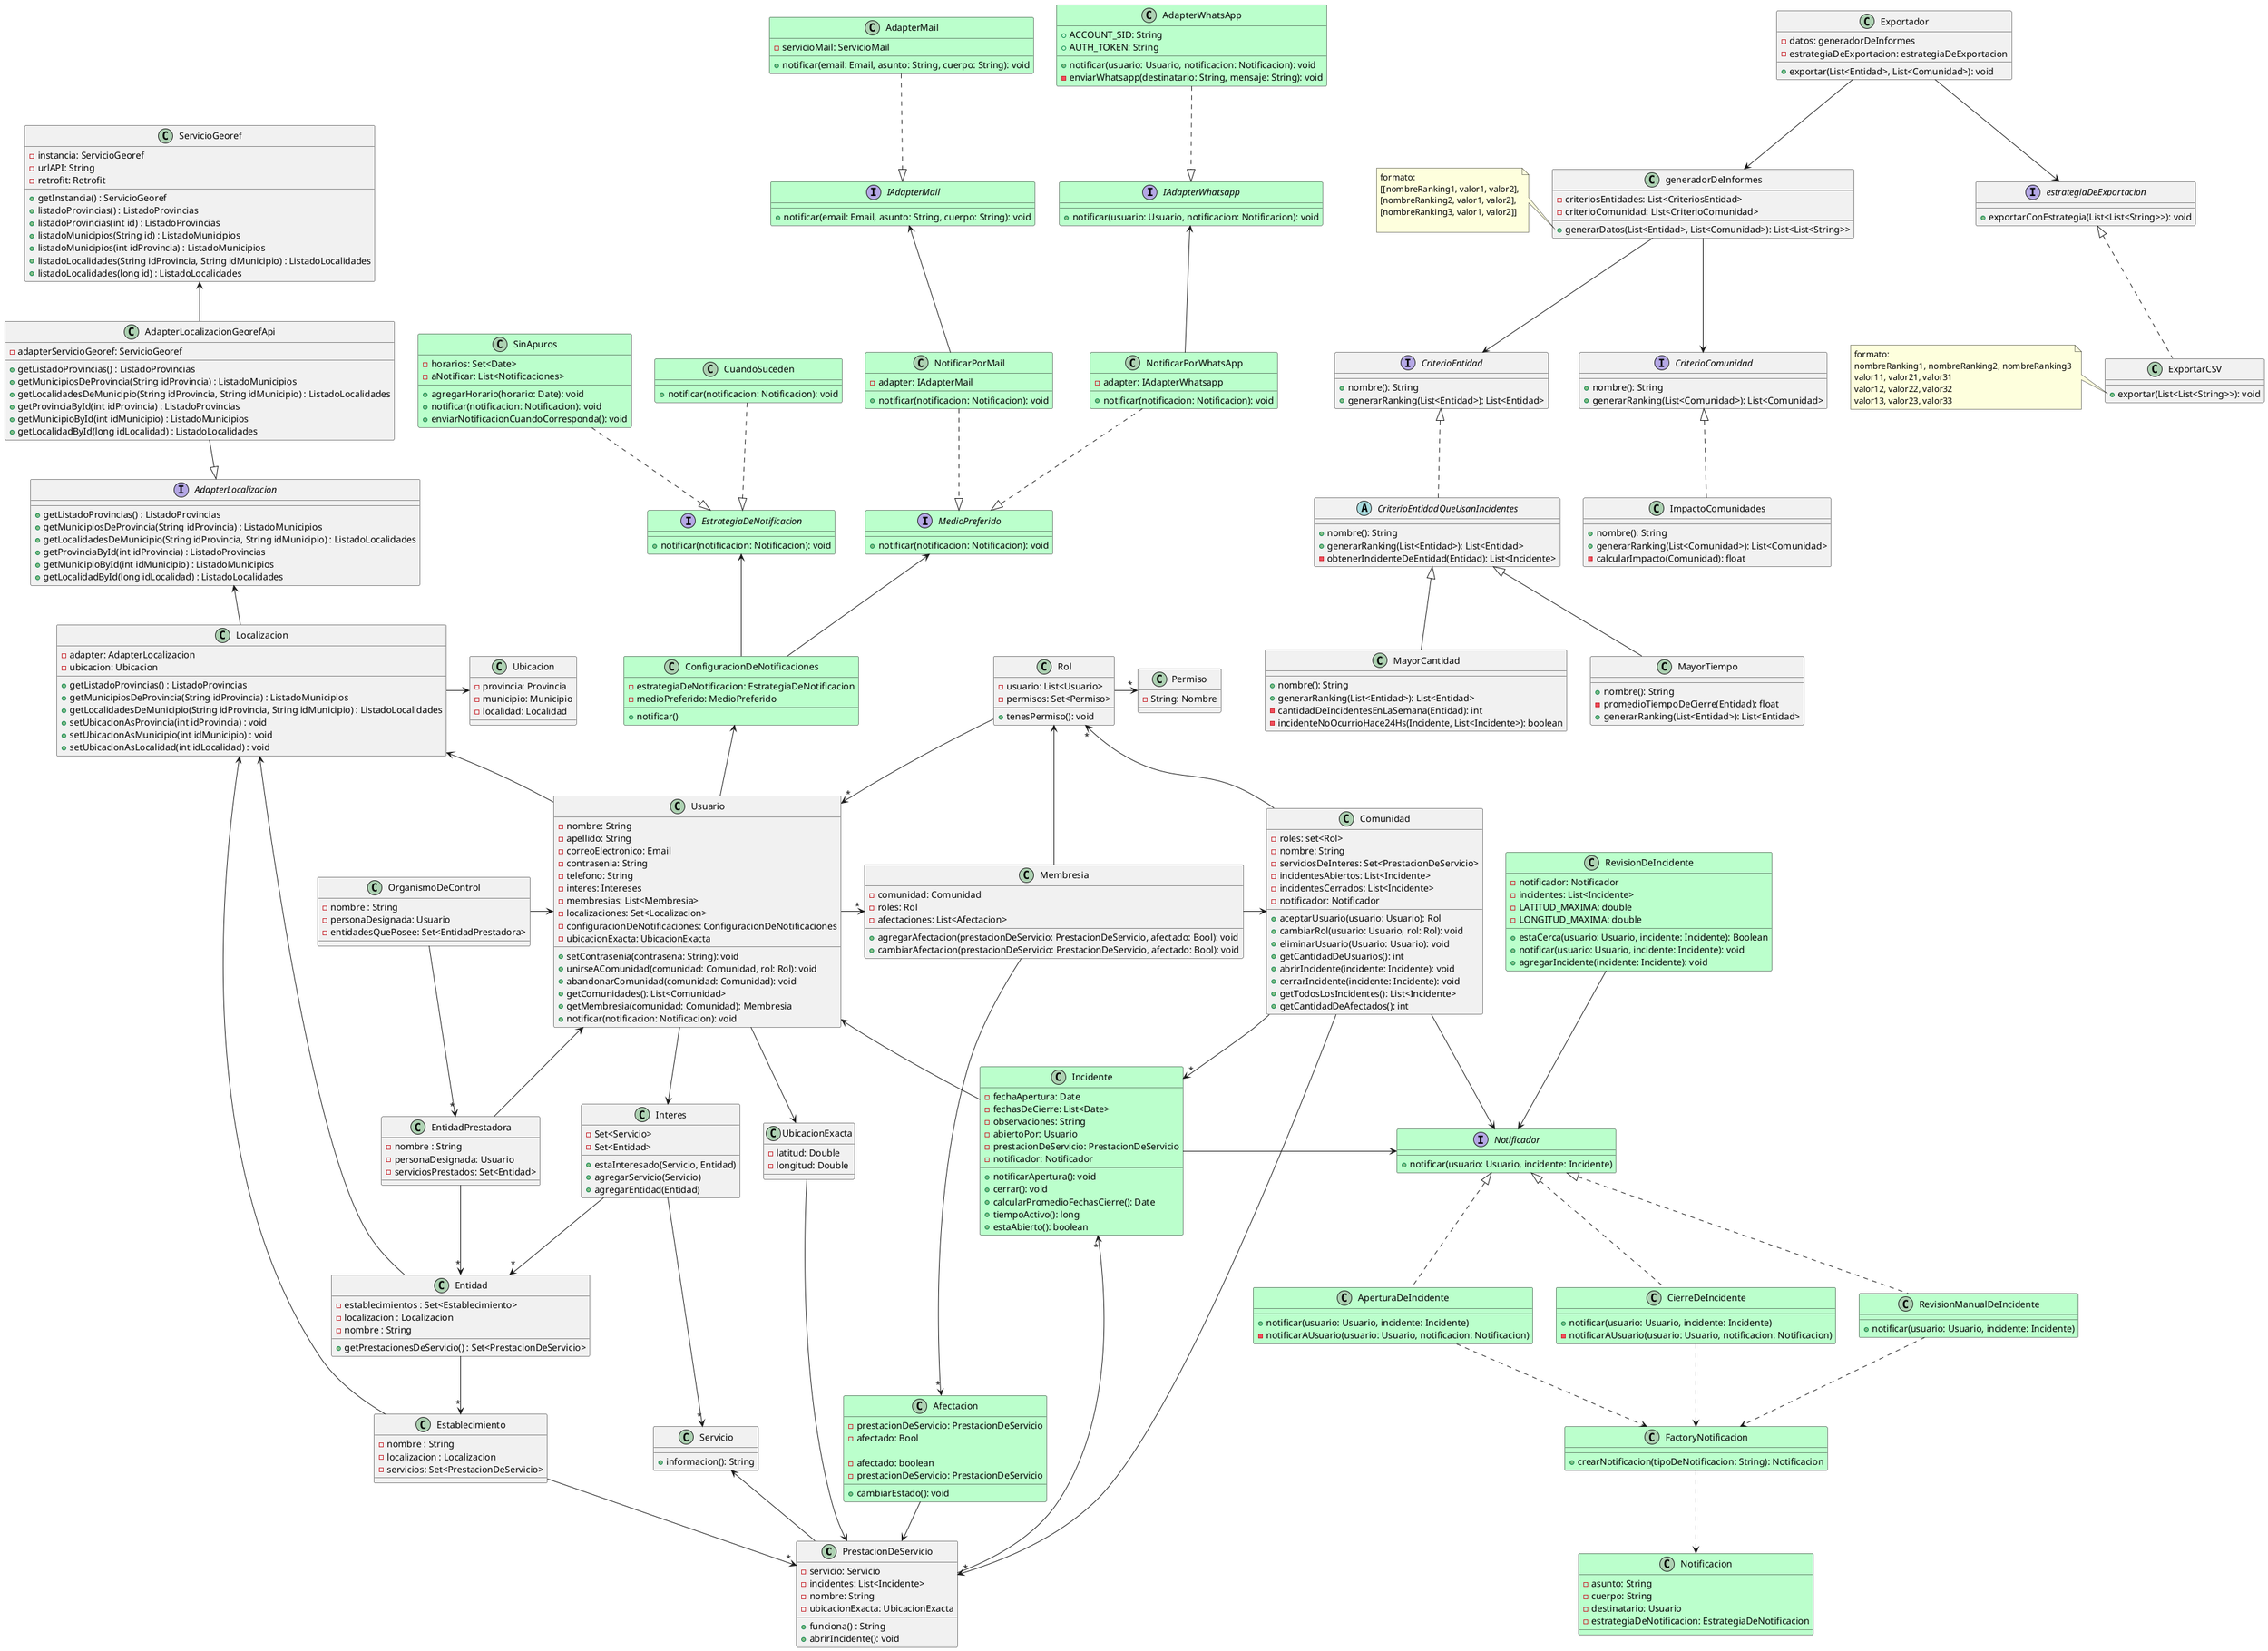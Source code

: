 @startuml

Class PrestacionDeServicio {    
    - servicio: Servicio
    - incidentes: List<Incidente>
    - nombre: String
    - ubicacionExacta: UbicacionExacta

    + funciona() : String
    + abrirIncidente(): void

}

Class UbicacionExacta {
    - latitud: Double
    - longitud: Double
}


Class Servicio {
    + informacion(): String
}


class Rol{
    -usuario: List<Usuario>
    -permisos: Set<Permiso>

    +tenesPermiso(): void
}




class Permiso{
 - String: Nombre

}


class Comunidad {
    - roles: set<Rol>
    - nombre: String
    - serviciosDeInteres: Set<PrestacionDeServicio>
    - incidentesAbiertos: List<Incidente>
    - incidentesCerrados: List<Incidente>
    - notificador: Notificador


    + aceptarUsuario(usuario: Usuario): Rol
    + cambiarRol(usuario: Usuario, rol: Rol): void
    + eliminarUsuario(Usuario: Usuario): void
    + getCantidadDeUsuarios(): int
    + abrirIncidente(incidente: Incidente): void
    + cerrarIncidente(incidente: Incidente): void
    + getTodosLosIncidentes(): List<Incidente>
    + getCantidadDeAfectados(): int

}



class Usuario{
    - nombre: String
    - apellido: String
    - correoElectronico: Email
    - contrasenia: String
    - telefono: String
    - interes: Intereses
    - membresias: List<Membresia>
    - localizaciones: Set<Localizacion>
    - configuracionDeNotificaciones: ConfiguracionDeNotificaciones
    - ubicacionExacta: UbicacionExacta


    + setContrasenia(contrasena: String): void
    + unirseAComunidad(comunidad: Comunidad, rol: Rol): void
    + abandonarComunidad(comunidad: Comunidad): void
    + getComunidades(): List<Comunidad>
    + getMembresia(comunidad: Comunidad): Membresia
    + notificar(notificacion: Notificacion): void
}




Class Entidad {
    - establecimientos : Set<Establecimiento>
    - localizacion : Localizacion
    - nombre : String

    + getPrestacionesDeServicio() : Set<PrestacionDeServicio>
}




Class Establecimiento {
    - nombre : String
    - localizacion : Localizacion
    - servicios: Set<PrestacionDeServicio>
}




Class Membresia {
    - comunidad: Comunidad
    - roles: Rol
    - afectaciones: List<Afectacion>

    + agregarAfectacion(prestacionDeServicio: PrestacionDeServicio, afectado: Bool): void
    + cambiarAfectacion(prestacionDeServicio: PrestacionDeServicio, afectado: Bool): void
}

class Afectacion{
    - prestacionDeServicio: PrestacionDeServicio
    - afectado: Bool

    + cambiarEstado(): void
}


Class Localizacion {
    - adapter: AdapterLocalizacion
    - ubicacion: Ubicacion

    + getListadoProvincias() : ListadoProvincias
    + getMunicipiosDeProvincia(String idProvincia) : ListadoMunicipios
    + getLocalidadesDeMunicipio(String idProvincia, String idMunicipio) : ListadoLocalidades
    + setUbicacionAsProvincia(int idProvincia) : void
    + setUbicacionAsMunicipio(int idMunicipio) : void
    + setUbicacionAsLocalidad(int idLocalidad) : void
}




Interface AdapterLocalizacion {
    + getListadoProvincias() : ListadoProvincias
    + getMunicipiosDeProvincia(String idProvincia) : ListadoMunicipios
    + getLocalidadesDeMunicipio(String idProvincia, String idMunicipio) : ListadoLocalidades
    + getProvinciaById(int idProvincia) : ListadoProvincias
    + getMunicipioById(int idMunicipio) : ListadoMunicipios
    + getLocalidadById(long idLocalidad) : ListadoLocalidades
}




Class AdapterLocalizacionGeorefApi {
    - adapterServicioGeoref: ServicioGeoref

    + getListadoProvincias() : ListadoProvincias
    + getMunicipiosDeProvincia(String idProvincia) : ListadoMunicipios
    + getLocalidadesDeMunicipio(String idProvincia, String idMunicipio) : ListadoLocalidades
    + getProvinciaById(int idProvincia) : ListadoProvincias
    + getMunicipioById(int idMunicipio) : ListadoMunicipios
    + getLocalidadById(long idLocalidad) : ListadoLocalidades
}


Class ServicioGeoref {
    - instancia: ServicioGeoref
    - urlAPI: String
    - retrofit: Retrofit

    + getInstancia() : ServicioGeoref
    + listadoProvincias() : ListadoProvincias
    + listadoProvincias(int id) : ListadoProvincias
    + listadoMunicipios(String id) : ListadoMunicipios
    + listadoMunicipios(int idProvincia) : ListadoMunicipios
    + listadoLocalidades(String idProvincia, String idMunicipio) : ListadoLocalidades
    + listadoLocalidades(long id) : ListadoLocalidades
}


Class Interes {
    - Set<Servicio>
    - Set<Entidad>

    + estaInteresado(Servicio, Entidad)
    + agregarServicio(Servicio)
    + agregarEntidad(Entidad)
}


Class EntidadPrestadora {
    - nombre : String    
    - personaDesignada: Usuario
    - serviciosPrestados: Set<Entidad>
}


Class OrganismoDeControl {
    - nombre : String    
    - personaDesignada: Usuario
    - entidadesQuePosee: Set<EntidadPrestadora>
}

class Ubicacion {
    - provincia: Provincia
    - municipio: Municipio
    - localidad: Localidad
}

Localizacion <-- Usuario 
Localizacion <- Entidad
Localizacion <- Establecimiento
Localizacion -> Ubicacion

EntidadPrestadora --> "*" Entidad
OrganismoDeControl --> "*" EntidadPrestadora


Servicio <-- PrestacionDeServicio
Comunidad --> "*" PrestacionDeServicio
Entidad --> "*" Establecimiento
Interes --> "*" Entidad
Interes --> "*" Servicio 
Establecimiento --> "*" PrestacionDeServicio




Usuario <-- EntidadPrestadora
OrganismoDeControl -> Usuario
Rol --> "*" Usuario
Rol -> "*" Permiso
Rol "*" <- Comunidad
Membresia -> "*" Afectacion
Afectacion -> PrestacionDeServicio
Usuario -> "*" Membresia
Membresia -> Comunidad
Rol <-- Membresia
Usuario --> Interes




AdapterLocalizacion <-- Localizacion
AdapterLocalizacionGeorefApi --|> AdapterLocalizacion
ServicioGeoref <-- AdapterLocalizacionGeorefApi


/' Entrega 3 '/

/' INCIDENTES '/
Class Incidente #bbffcc{
    - fechaApertura: Date
    - fechasDeCierre: List<Date>
    - observaciones: String
    - abiertoPor: Usuario
    - prestacionDeServicio: PrestacionDeServicio
    - notificador: Notificador

    + notificarApertura(): void
    + cerrar(): void
    + calcularPromedioFechasCierre(): Date
    + tiempoActivo(): long
    + estaAbierto(): boolean
}

Incidente "*" <-- PrestacionDeServicio 
Comunidad --> "*" Incidente
Incidente --> Usuario
Incidente -> Notificador
Comunidad --> Notificador

/' CONFIGURACION DE NOTIFICACIONES '/

Class ConfiguracionDeNotificaciones #bbffcc{
    - estrategiaDeNotificacion: EstrategiaDeNotificacion
    - medioPreferido: MedioPreferido

    + notificar()
}

Interface MedioPreferido #bbffcc{
    + notificar(notificacion: Notificacion): void
}

Class NotificarPorWhatsApp #bbffcc{
    - adapter: IAdapterWhatsapp

    + notificar(notificacion: Notificacion): void
}

Class NotificarPorMail #bbffcc{
    - adapter: IAdapterMail

    + notificar(notificacion: Notificacion): void
}

/' ADAPTERS MEDIO DE NOTIFICACION '/

Interface IAdapterWhatsapp #bbffcc{
    + notificar(usuario: Usuario, notificacion: Notificacion): void
}

Interface IAdapterMail #bbffcc{
    + notificar(email: Email, asunto: String, cuerpo: String): void
}

Class AdapterWhatsApp #bbffcc{
    + ACCOUNT_SID: String
    + AUTH_TOKEN: String

    + notificar(usuario: Usuario, notificacion: Notificacion): void
    - enviarWhatsapp(destinatario: String, mensaje: String): void
}

Class AdapterMail #bbffcc{
    - servicioMail: ServicioMail

    + notificar(email: Email, asunto: String, cuerpo: String): void
}

Interface EstrategiaDeNotificacion #bbffcc{
    + notificar(notificacion: Notificacion): void
}

Class CuandoSuceden #bbffcc{
    + notificar(notificacion: Notificacion): void
}

Class SinApuros #bbffcc{
    - horarios: Set<Date>
    - aNotificar: List<Notificaciones>

    + agregarHorario(horario: Date): void
    + notificar(notificacion: Notificacion): void
    + enviarNotificacionCuandoCorresponda(): void
}


/' NOTIFICACIONES '/

Interface Notificador #bbffcc{
    + notificar(usuario: Usuario, incidente: Incidente)
}

Class AperturaDeIncidente #bbffcc{
    + notificar(usuario: Usuario, incidente: Incidente)
    - notificarAUsuario(usuario: Usuario, notificacion: Notificacion)
}

Class CierreDeIncidente #bbffcc{
    + notificar(usuario: Usuario, incidente: Incidente)
    - notificarAUsuario(usuario: Usuario, notificacion: Notificacion)
} 

Class RevisionManualDeIncidente #bbffcc{
    + notificar(usuario: Usuario, incidente: Incidente)
} 

Class FactoryNotificacion #bbffcc{
    + crearNotificacion(tipoDeNotificacion: String): Notificacion
}

Class Notificacion #bbffcc{
    - asunto: String
    - cuerpo: String
    - destinatario: Usuario
    - estrategiaDeNotificacion: EstrategiaDeNotificacion
}

FactoryNotificacion ..> Notificacion
Notificador <|.. AperturaDeIncidente
Notificador <|.. CierreDeIncidente
Notificador <|.. RevisionManualDeIncidente
AperturaDeIncidente ..> FactoryNotificacion
CierreDeIncidente ..> FactoryNotificacion
RevisionManualDeIncidente ..> FactoryNotificacion


ConfiguracionDeNotificaciones <-- Usuario

EstrategiaDeNotificacion <-- ConfiguracionDeNotificaciones
MedioPreferido <-- ConfiguracionDeNotificaciones

CuandoSuceden ..|> EstrategiaDeNotificacion
SinApuros ..|> EstrategiaDeNotificacion


/' Whatsapp '/
AdapterWhatsApp ..|> IAdapterWhatsapp
IAdapterWhatsapp <-- NotificarPorWhatsApp
NotificarPorWhatsApp ..|> MedioPreferido

/' Mail '/
AdapterMail ..|> IAdapterMail
IAdapterMail <-- NotificarPorMail
NotificarPorMail ..|> MedioPreferido

/' SUGERENCIA REVISION DE INCIDENTE '/

Class RevisionDeIncidente #bbffcc{
    - notificador: Notificador
    - incidentes: List<Incidente>
    - LATITUD_MAXIMA: double
    - LONGITUD_MAXIMA: double

    + estaCerca(usuario: Usuario, incidente: Incidente): Boolean
    + notificar(usuario: Usuario, incidente: Incidente): void
    + agregarIncidente(incidente: Incidente): void
}

RevisionDeIncidente --> Notificador
Usuario --> UbicacionExacta
UbicacionExacta ----> PrestacionDeServicio

/' AFECTADO U OBSERVADOR '/
Class Afectacion #bbffcc{
    - afectado: boolean
    - prestacionDeServicio: PrestacionDeServicio
}

/' RANKINGS '/


abstract CriterioEntidadQueUsanIncidentes implements CriterioEntidad{
    + nombre(): String
    + generarRanking(List<Entidad>): List<Entidad>
    - obtenerIncidenteDeEntidad(Entidad): List<Incidente>
}

class MayorCantidad extends CriterioEntidadQueUsanIncidentes {
    + nombre(): String
    + generarRanking(List<Entidad>): List<Entidad>
    - cantidadDeIncidentesEnLaSemana(Entidad): int
    - incidenteNoOcurrioHace24Hs(Incidente, List<Incidente>): boolean
}




class MayorTiempo extends CriterioEntidadQueUsanIncidentes {
    + nombre(): String
    - promedioTiempoDeCierre(Entidad): float
    + generarRanking(List<Entidad>): List<Entidad>
}


class ImpactoComunidades implements CriterioComunidad {
    + nombre(): String
    + generarRanking(List<Comunidad>): List<Comunidad>
    - calcularImpacto(Comunidad): float
}

interface CriterioEntidad {
    + nombre(): String
    + generarRanking(List<Entidad>): List<Entidad>
}

interface CriterioComunidad {
    + nombre(): String
    + generarRanking(List<Comunidad>): List<Comunidad>
}

class generadorDeInformes {

    - criteriosEntidades: List<CriteriosEntidad>
    - criterioComunidad: List<CriterioComunidad>

    + generarDatos(List<Entidad>, List<Comunidad>): List<List<String>>

}

note left of generadorDeInformes::generarDatos
    formato:
    [[nombreRanking1, valor1, valor2],
    [nombreRanking2, valor1, valor2],
    [nombreRanking3, valor1, valor2]]

end note



class Exportador {

    - datos: generadorDeInformes
    - estrategiaDeExportacion: estrategiaDeExportacion

    + exportar(List<Entidad>, List<Comunidad>): void

}

interface estrategiaDeExportacion {
    + exportarConEstrategia(List<List<String>>): void
}

class ExportarCSV implements estrategiaDeExportacion {
    + exportar(List<List<String>>): void
}

note left of ExportarCSV::exportar
    formato:
    nombreRanking1, nombreRanking2, nombreRanking3
    valor11, valor21, valor31
    valor12, valor22, valor32
    valor13, valor23, valor33
end note


Exportador --> estrategiaDeExportacion
Exportador --> generadorDeInformes
generadorDeInformes-->CriterioEntidad
generadorDeInformes-->CriterioComunidad

@enduml
